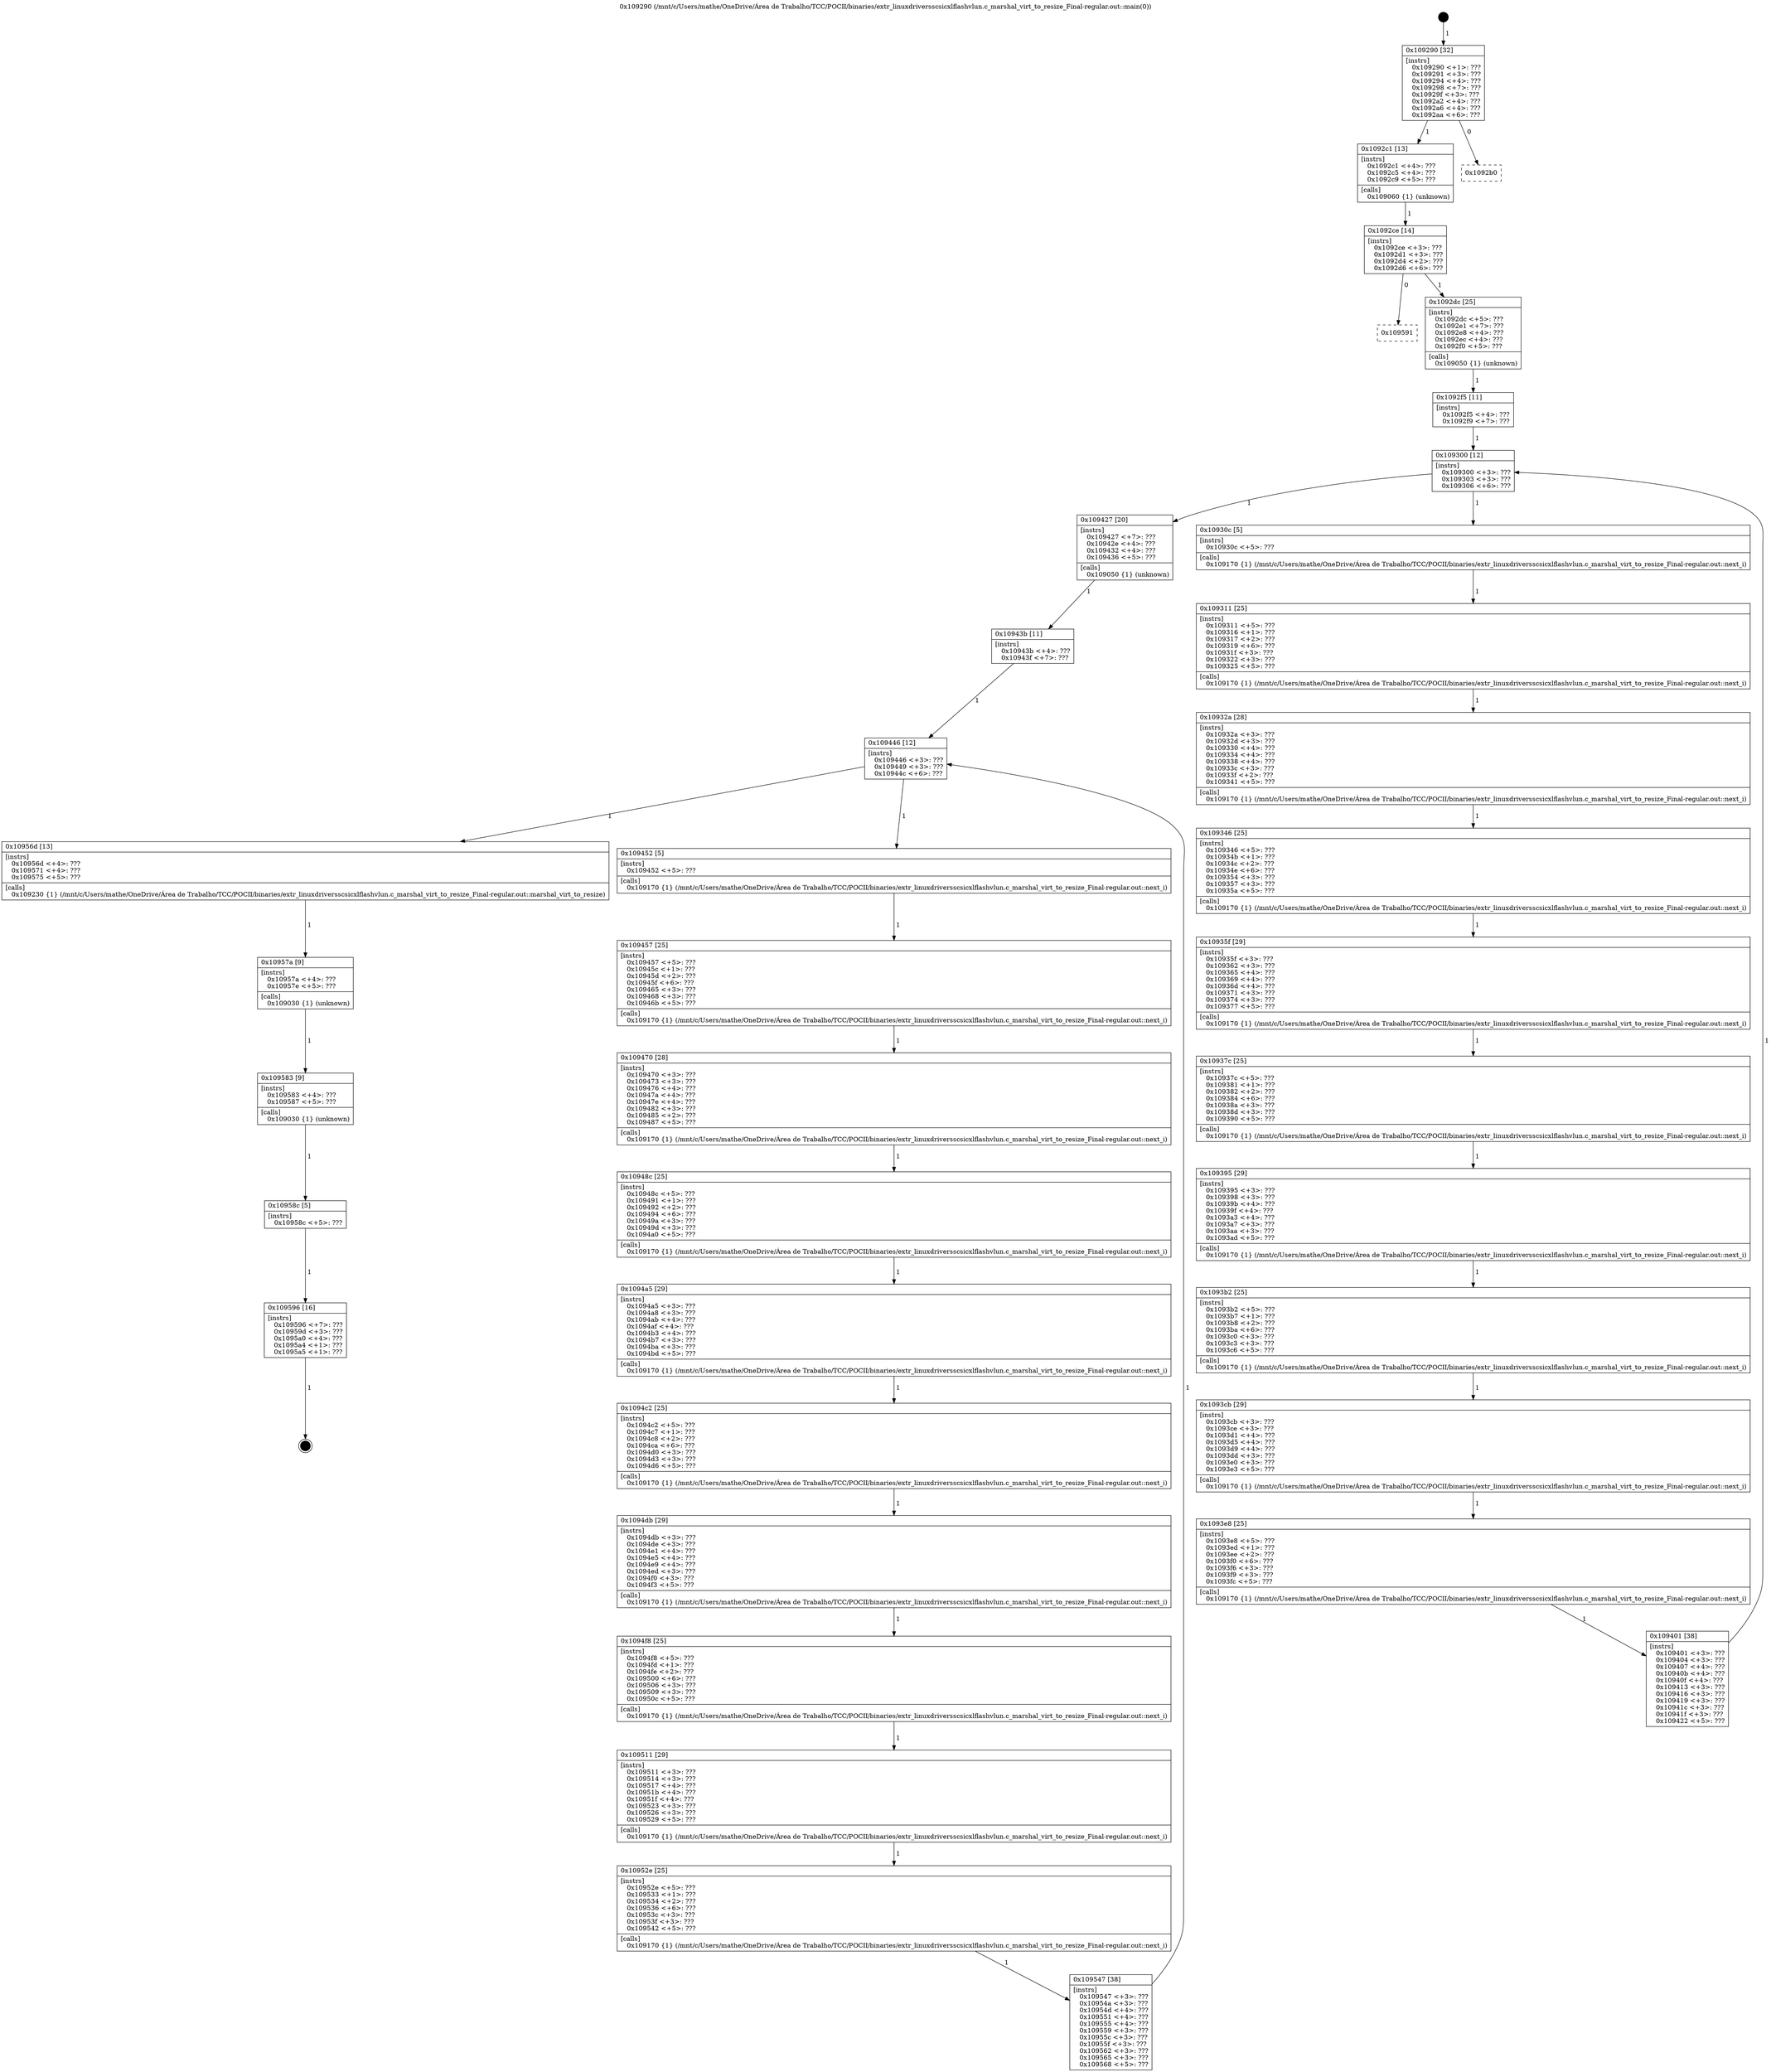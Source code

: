 digraph "0x109290" {
  label = "0x109290 (/mnt/c/Users/mathe/OneDrive/Área de Trabalho/TCC/POCII/binaries/extr_linuxdriversscsicxlflashvlun.c_marshal_virt_to_resize_Final-regular.out::main(0))"
  labelloc = "t"
  node[shape=record]

  Entry [label="",width=0.3,height=0.3,shape=circle,fillcolor=black,style=filled]
  "0x109290" [label="{
     0x109290 [32]\l
     | [instrs]\l
     &nbsp;&nbsp;0x109290 \<+1\>: ???\l
     &nbsp;&nbsp;0x109291 \<+3\>: ???\l
     &nbsp;&nbsp;0x109294 \<+4\>: ???\l
     &nbsp;&nbsp;0x109298 \<+7\>: ???\l
     &nbsp;&nbsp;0x10929f \<+3\>: ???\l
     &nbsp;&nbsp;0x1092a2 \<+4\>: ???\l
     &nbsp;&nbsp;0x1092a6 \<+4\>: ???\l
     &nbsp;&nbsp;0x1092aa \<+6\>: ???\l
  }"]
  "0x1092c1" [label="{
     0x1092c1 [13]\l
     | [instrs]\l
     &nbsp;&nbsp;0x1092c1 \<+4\>: ???\l
     &nbsp;&nbsp;0x1092c5 \<+4\>: ???\l
     &nbsp;&nbsp;0x1092c9 \<+5\>: ???\l
     | [calls]\l
     &nbsp;&nbsp;0x109060 \{1\} (unknown)\l
  }"]
  "0x1092b0" [label="{
     0x1092b0\l
  }", style=dashed]
  "0x1092ce" [label="{
     0x1092ce [14]\l
     | [instrs]\l
     &nbsp;&nbsp;0x1092ce \<+3\>: ???\l
     &nbsp;&nbsp;0x1092d1 \<+3\>: ???\l
     &nbsp;&nbsp;0x1092d4 \<+2\>: ???\l
     &nbsp;&nbsp;0x1092d6 \<+6\>: ???\l
  }"]
  "0x109591" [label="{
     0x109591\l
  }", style=dashed]
  "0x1092dc" [label="{
     0x1092dc [25]\l
     | [instrs]\l
     &nbsp;&nbsp;0x1092dc \<+5\>: ???\l
     &nbsp;&nbsp;0x1092e1 \<+7\>: ???\l
     &nbsp;&nbsp;0x1092e8 \<+4\>: ???\l
     &nbsp;&nbsp;0x1092ec \<+4\>: ???\l
     &nbsp;&nbsp;0x1092f0 \<+5\>: ???\l
     | [calls]\l
     &nbsp;&nbsp;0x109050 \{1\} (unknown)\l
  }"]
  Exit [label="",width=0.3,height=0.3,shape=circle,fillcolor=black,style=filled,peripheries=2]
  "0x109300" [label="{
     0x109300 [12]\l
     | [instrs]\l
     &nbsp;&nbsp;0x109300 \<+3\>: ???\l
     &nbsp;&nbsp;0x109303 \<+3\>: ???\l
     &nbsp;&nbsp;0x109306 \<+6\>: ???\l
  }"]
  "0x109427" [label="{
     0x109427 [20]\l
     | [instrs]\l
     &nbsp;&nbsp;0x109427 \<+7\>: ???\l
     &nbsp;&nbsp;0x10942e \<+4\>: ???\l
     &nbsp;&nbsp;0x109432 \<+4\>: ???\l
     &nbsp;&nbsp;0x109436 \<+5\>: ???\l
     | [calls]\l
     &nbsp;&nbsp;0x109050 \{1\} (unknown)\l
  }"]
  "0x10930c" [label="{
     0x10930c [5]\l
     | [instrs]\l
     &nbsp;&nbsp;0x10930c \<+5\>: ???\l
     | [calls]\l
     &nbsp;&nbsp;0x109170 \{1\} (/mnt/c/Users/mathe/OneDrive/Área de Trabalho/TCC/POCII/binaries/extr_linuxdriversscsicxlflashvlun.c_marshal_virt_to_resize_Final-regular.out::next_i)\l
  }"]
  "0x109311" [label="{
     0x109311 [25]\l
     | [instrs]\l
     &nbsp;&nbsp;0x109311 \<+5\>: ???\l
     &nbsp;&nbsp;0x109316 \<+1\>: ???\l
     &nbsp;&nbsp;0x109317 \<+2\>: ???\l
     &nbsp;&nbsp;0x109319 \<+6\>: ???\l
     &nbsp;&nbsp;0x10931f \<+3\>: ???\l
     &nbsp;&nbsp;0x109322 \<+3\>: ???\l
     &nbsp;&nbsp;0x109325 \<+5\>: ???\l
     | [calls]\l
     &nbsp;&nbsp;0x109170 \{1\} (/mnt/c/Users/mathe/OneDrive/Área de Trabalho/TCC/POCII/binaries/extr_linuxdriversscsicxlflashvlun.c_marshal_virt_to_resize_Final-regular.out::next_i)\l
  }"]
  "0x10932a" [label="{
     0x10932a [28]\l
     | [instrs]\l
     &nbsp;&nbsp;0x10932a \<+3\>: ???\l
     &nbsp;&nbsp;0x10932d \<+3\>: ???\l
     &nbsp;&nbsp;0x109330 \<+4\>: ???\l
     &nbsp;&nbsp;0x109334 \<+4\>: ???\l
     &nbsp;&nbsp;0x109338 \<+4\>: ???\l
     &nbsp;&nbsp;0x10933c \<+3\>: ???\l
     &nbsp;&nbsp;0x10933f \<+2\>: ???\l
     &nbsp;&nbsp;0x109341 \<+5\>: ???\l
     | [calls]\l
     &nbsp;&nbsp;0x109170 \{1\} (/mnt/c/Users/mathe/OneDrive/Área de Trabalho/TCC/POCII/binaries/extr_linuxdriversscsicxlflashvlun.c_marshal_virt_to_resize_Final-regular.out::next_i)\l
  }"]
  "0x109346" [label="{
     0x109346 [25]\l
     | [instrs]\l
     &nbsp;&nbsp;0x109346 \<+5\>: ???\l
     &nbsp;&nbsp;0x10934b \<+1\>: ???\l
     &nbsp;&nbsp;0x10934c \<+2\>: ???\l
     &nbsp;&nbsp;0x10934e \<+6\>: ???\l
     &nbsp;&nbsp;0x109354 \<+3\>: ???\l
     &nbsp;&nbsp;0x109357 \<+3\>: ???\l
     &nbsp;&nbsp;0x10935a \<+5\>: ???\l
     | [calls]\l
     &nbsp;&nbsp;0x109170 \{1\} (/mnt/c/Users/mathe/OneDrive/Área de Trabalho/TCC/POCII/binaries/extr_linuxdriversscsicxlflashvlun.c_marshal_virt_to_resize_Final-regular.out::next_i)\l
  }"]
  "0x10935f" [label="{
     0x10935f [29]\l
     | [instrs]\l
     &nbsp;&nbsp;0x10935f \<+3\>: ???\l
     &nbsp;&nbsp;0x109362 \<+3\>: ???\l
     &nbsp;&nbsp;0x109365 \<+4\>: ???\l
     &nbsp;&nbsp;0x109369 \<+4\>: ???\l
     &nbsp;&nbsp;0x10936d \<+4\>: ???\l
     &nbsp;&nbsp;0x109371 \<+3\>: ???\l
     &nbsp;&nbsp;0x109374 \<+3\>: ???\l
     &nbsp;&nbsp;0x109377 \<+5\>: ???\l
     | [calls]\l
     &nbsp;&nbsp;0x109170 \{1\} (/mnt/c/Users/mathe/OneDrive/Área de Trabalho/TCC/POCII/binaries/extr_linuxdriversscsicxlflashvlun.c_marshal_virt_to_resize_Final-regular.out::next_i)\l
  }"]
  "0x10937c" [label="{
     0x10937c [25]\l
     | [instrs]\l
     &nbsp;&nbsp;0x10937c \<+5\>: ???\l
     &nbsp;&nbsp;0x109381 \<+1\>: ???\l
     &nbsp;&nbsp;0x109382 \<+2\>: ???\l
     &nbsp;&nbsp;0x109384 \<+6\>: ???\l
     &nbsp;&nbsp;0x10938a \<+3\>: ???\l
     &nbsp;&nbsp;0x10938d \<+3\>: ???\l
     &nbsp;&nbsp;0x109390 \<+5\>: ???\l
     | [calls]\l
     &nbsp;&nbsp;0x109170 \{1\} (/mnt/c/Users/mathe/OneDrive/Área de Trabalho/TCC/POCII/binaries/extr_linuxdriversscsicxlflashvlun.c_marshal_virt_to_resize_Final-regular.out::next_i)\l
  }"]
  "0x109395" [label="{
     0x109395 [29]\l
     | [instrs]\l
     &nbsp;&nbsp;0x109395 \<+3\>: ???\l
     &nbsp;&nbsp;0x109398 \<+3\>: ???\l
     &nbsp;&nbsp;0x10939b \<+4\>: ???\l
     &nbsp;&nbsp;0x10939f \<+4\>: ???\l
     &nbsp;&nbsp;0x1093a3 \<+4\>: ???\l
     &nbsp;&nbsp;0x1093a7 \<+3\>: ???\l
     &nbsp;&nbsp;0x1093aa \<+3\>: ???\l
     &nbsp;&nbsp;0x1093ad \<+5\>: ???\l
     | [calls]\l
     &nbsp;&nbsp;0x109170 \{1\} (/mnt/c/Users/mathe/OneDrive/Área de Trabalho/TCC/POCII/binaries/extr_linuxdriversscsicxlflashvlun.c_marshal_virt_to_resize_Final-regular.out::next_i)\l
  }"]
  "0x1093b2" [label="{
     0x1093b2 [25]\l
     | [instrs]\l
     &nbsp;&nbsp;0x1093b2 \<+5\>: ???\l
     &nbsp;&nbsp;0x1093b7 \<+1\>: ???\l
     &nbsp;&nbsp;0x1093b8 \<+2\>: ???\l
     &nbsp;&nbsp;0x1093ba \<+6\>: ???\l
     &nbsp;&nbsp;0x1093c0 \<+3\>: ???\l
     &nbsp;&nbsp;0x1093c3 \<+3\>: ???\l
     &nbsp;&nbsp;0x1093c6 \<+5\>: ???\l
     | [calls]\l
     &nbsp;&nbsp;0x109170 \{1\} (/mnt/c/Users/mathe/OneDrive/Área de Trabalho/TCC/POCII/binaries/extr_linuxdriversscsicxlflashvlun.c_marshal_virt_to_resize_Final-regular.out::next_i)\l
  }"]
  "0x1093cb" [label="{
     0x1093cb [29]\l
     | [instrs]\l
     &nbsp;&nbsp;0x1093cb \<+3\>: ???\l
     &nbsp;&nbsp;0x1093ce \<+3\>: ???\l
     &nbsp;&nbsp;0x1093d1 \<+4\>: ???\l
     &nbsp;&nbsp;0x1093d5 \<+4\>: ???\l
     &nbsp;&nbsp;0x1093d9 \<+4\>: ???\l
     &nbsp;&nbsp;0x1093dd \<+3\>: ???\l
     &nbsp;&nbsp;0x1093e0 \<+3\>: ???\l
     &nbsp;&nbsp;0x1093e3 \<+5\>: ???\l
     | [calls]\l
     &nbsp;&nbsp;0x109170 \{1\} (/mnt/c/Users/mathe/OneDrive/Área de Trabalho/TCC/POCII/binaries/extr_linuxdriversscsicxlflashvlun.c_marshal_virt_to_resize_Final-regular.out::next_i)\l
  }"]
  "0x1093e8" [label="{
     0x1093e8 [25]\l
     | [instrs]\l
     &nbsp;&nbsp;0x1093e8 \<+5\>: ???\l
     &nbsp;&nbsp;0x1093ed \<+1\>: ???\l
     &nbsp;&nbsp;0x1093ee \<+2\>: ???\l
     &nbsp;&nbsp;0x1093f0 \<+6\>: ???\l
     &nbsp;&nbsp;0x1093f6 \<+3\>: ???\l
     &nbsp;&nbsp;0x1093f9 \<+3\>: ???\l
     &nbsp;&nbsp;0x1093fc \<+5\>: ???\l
     | [calls]\l
     &nbsp;&nbsp;0x109170 \{1\} (/mnt/c/Users/mathe/OneDrive/Área de Trabalho/TCC/POCII/binaries/extr_linuxdriversscsicxlflashvlun.c_marshal_virt_to_resize_Final-regular.out::next_i)\l
  }"]
  "0x109401" [label="{
     0x109401 [38]\l
     | [instrs]\l
     &nbsp;&nbsp;0x109401 \<+3\>: ???\l
     &nbsp;&nbsp;0x109404 \<+3\>: ???\l
     &nbsp;&nbsp;0x109407 \<+4\>: ???\l
     &nbsp;&nbsp;0x10940b \<+4\>: ???\l
     &nbsp;&nbsp;0x10940f \<+4\>: ???\l
     &nbsp;&nbsp;0x109413 \<+3\>: ???\l
     &nbsp;&nbsp;0x109416 \<+3\>: ???\l
     &nbsp;&nbsp;0x109419 \<+3\>: ???\l
     &nbsp;&nbsp;0x10941c \<+3\>: ???\l
     &nbsp;&nbsp;0x10941f \<+3\>: ???\l
     &nbsp;&nbsp;0x109422 \<+5\>: ???\l
  }"]
  "0x1092f5" [label="{
     0x1092f5 [11]\l
     | [instrs]\l
     &nbsp;&nbsp;0x1092f5 \<+4\>: ???\l
     &nbsp;&nbsp;0x1092f9 \<+7\>: ???\l
  }"]
  "0x109446" [label="{
     0x109446 [12]\l
     | [instrs]\l
     &nbsp;&nbsp;0x109446 \<+3\>: ???\l
     &nbsp;&nbsp;0x109449 \<+3\>: ???\l
     &nbsp;&nbsp;0x10944c \<+6\>: ???\l
  }"]
  "0x10956d" [label="{
     0x10956d [13]\l
     | [instrs]\l
     &nbsp;&nbsp;0x10956d \<+4\>: ???\l
     &nbsp;&nbsp;0x109571 \<+4\>: ???\l
     &nbsp;&nbsp;0x109575 \<+5\>: ???\l
     | [calls]\l
     &nbsp;&nbsp;0x109230 \{1\} (/mnt/c/Users/mathe/OneDrive/Área de Trabalho/TCC/POCII/binaries/extr_linuxdriversscsicxlflashvlun.c_marshal_virt_to_resize_Final-regular.out::marshal_virt_to_resize)\l
  }"]
  "0x109452" [label="{
     0x109452 [5]\l
     | [instrs]\l
     &nbsp;&nbsp;0x109452 \<+5\>: ???\l
     | [calls]\l
     &nbsp;&nbsp;0x109170 \{1\} (/mnt/c/Users/mathe/OneDrive/Área de Trabalho/TCC/POCII/binaries/extr_linuxdriversscsicxlflashvlun.c_marshal_virt_to_resize_Final-regular.out::next_i)\l
  }"]
  "0x109457" [label="{
     0x109457 [25]\l
     | [instrs]\l
     &nbsp;&nbsp;0x109457 \<+5\>: ???\l
     &nbsp;&nbsp;0x10945c \<+1\>: ???\l
     &nbsp;&nbsp;0x10945d \<+2\>: ???\l
     &nbsp;&nbsp;0x10945f \<+6\>: ???\l
     &nbsp;&nbsp;0x109465 \<+3\>: ???\l
     &nbsp;&nbsp;0x109468 \<+3\>: ???\l
     &nbsp;&nbsp;0x10946b \<+5\>: ???\l
     | [calls]\l
     &nbsp;&nbsp;0x109170 \{1\} (/mnt/c/Users/mathe/OneDrive/Área de Trabalho/TCC/POCII/binaries/extr_linuxdriversscsicxlflashvlun.c_marshal_virt_to_resize_Final-regular.out::next_i)\l
  }"]
  "0x109470" [label="{
     0x109470 [28]\l
     | [instrs]\l
     &nbsp;&nbsp;0x109470 \<+3\>: ???\l
     &nbsp;&nbsp;0x109473 \<+3\>: ???\l
     &nbsp;&nbsp;0x109476 \<+4\>: ???\l
     &nbsp;&nbsp;0x10947a \<+4\>: ???\l
     &nbsp;&nbsp;0x10947e \<+4\>: ???\l
     &nbsp;&nbsp;0x109482 \<+3\>: ???\l
     &nbsp;&nbsp;0x109485 \<+2\>: ???\l
     &nbsp;&nbsp;0x109487 \<+5\>: ???\l
     | [calls]\l
     &nbsp;&nbsp;0x109170 \{1\} (/mnt/c/Users/mathe/OneDrive/Área de Trabalho/TCC/POCII/binaries/extr_linuxdriversscsicxlflashvlun.c_marshal_virt_to_resize_Final-regular.out::next_i)\l
  }"]
  "0x10948c" [label="{
     0x10948c [25]\l
     | [instrs]\l
     &nbsp;&nbsp;0x10948c \<+5\>: ???\l
     &nbsp;&nbsp;0x109491 \<+1\>: ???\l
     &nbsp;&nbsp;0x109492 \<+2\>: ???\l
     &nbsp;&nbsp;0x109494 \<+6\>: ???\l
     &nbsp;&nbsp;0x10949a \<+3\>: ???\l
     &nbsp;&nbsp;0x10949d \<+3\>: ???\l
     &nbsp;&nbsp;0x1094a0 \<+5\>: ???\l
     | [calls]\l
     &nbsp;&nbsp;0x109170 \{1\} (/mnt/c/Users/mathe/OneDrive/Área de Trabalho/TCC/POCII/binaries/extr_linuxdriversscsicxlflashvlun.c_marshal_virt_to_resize_Final-regular.out::next_i)\l
  }"]
  "0x1094a5" [label="{
     0x1094a5 [29]\l
     | [instrs]\l
     &nbsp;&nbsp;0x1094a5 \<+3\>: ???\l
     &nbsp;&nbsp;0x1094a8 \<+3\>: ???\l
     &nbsp;&nbsp;0x1094ab \<+4\>: ???\l
     &nbsp;&nbsp;0x1094af \<+4\>: ???\l
     &nbsp;&nbsp;0x1094b3 \<+4\>: ???\l
     &nbsp;&nbsp;0x1094b7 \<+3\>: ???\l
     &nbsp;&nbsp;0x1094ba \<+3\>: ???\l
     &nbsp;&nbsp;0x1094bd \<+5\>: ???\l
     | [calls]\l
     &nbsp;&nbsp;0x109170 \{1\} (/mnt/c/Users/mathe/OneDrive/Área de Trabalho/TCC/POCII/binaries/extr_linuxdriversscsicxlflashvlun.c_marshal_virt_to_resize_Final-regular.out::next_i)\l
  }"]
  "0x1094c2" [label="{
     0x1094c2 [25]\l
     | [instrs]\l
     &nbsp;&nbsp;0x1094c2 \<+5\>: ???\l
     &nbsp;&nbsp;0x1094c7 \<+1\>: ???\l
     &nbsp;&nbsp;0x1094c8 \<+2\>: ???\l
     &nbsp;&nbsp;0x1094ca \<+6\>: ???\l
     &nbsp;&nbsp;0x1094d0 \<+3\>: ???\l
     &nbsp;&nbsp;0x1094d3 \<+3\>: ???\l
     &nbsp;&nbsp;0x1094d6 \<+5\>: ???\l
     | [calls]\l
     &nbsp;&nbsp;0x109170 \{1\} (/mnt/c/Users/mathe/OneDrive/Área de Trabalho/TCC/POCII/binaries/extr_linuxdriversscsicxlflashvlun.c_marshal_virt_to_resize_Final-regular.out::next_i)\l
  }"]
  "0x1094db" [label="{
     0x1094db [29]\l
     | [instrs]\l
     &nbsp;&nbsp;0x1094db \<+3\>: ???\l
     &nbsp;&nbsp;0x1094de \<+3\>: ???\l
     &nbsp;&nbsp;0x1094e1 \<+4\>: ???\l
     &nbsp;&nbsp;0x1094e5 \<+4\>: ???\l
     &nbsp;&nbsp;0x1094e9 \<+4\>: ???\l
     &nbsp;&nbsp;0x1094ed \<+3\>: ???\l
     &nbsp;&nbsp;0x1094f0 \<+3\>: ???\l
     &nbsp;&nbsp;0x1094f3 \<+5\>: ???\l
     | [calls]\l
     &nbsp;&nbsp;0x109170 \{1\} (/mnt/c/Users/mathe/OneDrive/Área de Trabalho/TCC/POCII/binaries/extr_linuxdriversscsicxlflashvlun.c_marshal_virt_to_resize_Final-regular.out::next_i)\l
  }"]
  "0x1094f8" [label="{
     0x1094f8 [25]\l
     | [instrs]\l
     &nbsp;&nbsp;0x1094f8 \<+5\>: ???\l
     &nbsp;&nbsp;0x1094fd \<+1\>: ???\l
     &nbsp;&nbsp;0x1094fe \<+2\>: ???\l
     &nbsp;&nbsp;0x109500 \<+6\>: ???\l
     &nbsp;&nbsp;0x109506 \<+3\>: ???\l
     &nbsp;&nbsp;0x109509 \<+3\>: ???\l
     &nbsp;&nbsp;0x10950c \<+5\>: ???\l
     | [calls]\l
     &nbsp;&nbsp;0x109170 \{1\} (/mnt/c/Users/mathe/OneDrive/Área de Trabalho/TCC/POCII/binaries/extr_linuxdriversscsicxlflashvlun.c_marshal_virt_to_resize_Final-regular.out::next_i)\l
  }"]
  "0x109511" [label="{
     0x109511 [29]\l
     | [instrs]\l
     &nbsp;&nbsp;0x109511 \<+3\>: ???\l
     &nbsp;&nbsp;0x109514 \<+3\>: ???\l
     &nbsp;&nbsp;0x109517 \<+4\>: ???\l
     &nbsp;&nbsp;0x10951b \<+4\>: ???\l
     &nbsp;&nbsp;0x10951f \<+4\>: ???\l
     &nbsp;&nbsp;0x109523 \<+3\>: ???\l
     &nbsp;&nbsp;0x109526 \<+3\>: ???\l
     &nbsp;&nbsp;0x109529 \<+5\>: ???\l
     | [calls]\l
     &nbsp;&nbsp;0x109170 \{1\} (/mnt/c/Users/mathe/OneDrive/Área de Trabalho/TCC/POCII/binaries/extr_linuxdriversscsicxlflashvlun.c_marshal_virt_to_resize_Final-regular.out::next_i)\l
  }"]
  "0x10952e" [label="{
     0x10952e [25]\l
     | [instrs]\l
     &nbsp;&nbsp;0x10952e \<+5\>: ???\l
     &nbsp;&nbsp;0x109533 \<+1\>: ???\l
     &nbsp;&nbsp;0x109534 \<+2\>: ???\l
     &nbsp;&nbsp;0x109536 \<+6\>: ???\l
     &nbsp;&nbsp;0x10953c \<+3\>: ???\l
     &nbsp;&nbsp;0x10953f \<+3\>: ???\l
     &nbsp;&nbsp;0x109542 \<+5\>: ???\l
     | [calls]\l
     &nbsp;&nbsp;0x109170 \{1\} (/mnt/c/Users/mathe/OneDrive/Área de Trabalho/TCC/POCII/binaries/extr_linuxdriversscsicxlflashvlun.c_marshal_virt_to_resize_Final-regular.out::next_i)\l
  }"]
  "0x109547" [label="{
     0x109547 [38]\l
     | [instrs]\l
     &nbsp;&nbsp;0x109547 \<+3\>: ???\l
     &nbsp;&nbsp;0x10954a \<+3\>: ???\l
     &nbsp;&nbsp;0x10954d \<+4\>: ???\l
     &nbsp;&nbsp;0x109551 \<+4\>: ???\l
     &nbsp;&nbsp;0x109555 \<+4\>: ???\l
     &nbsp;&nbsp;0x109559 \<+3\>: ???\l
     &nbsp;&nbsp;0x10955c \<+3\>: ???\l
     &nbsp;&nbsp;0x10955f \<+3\>: ???\l
     &nbsp;&nbsp;0x109562 \<+3\>: ???\l
     &nbsp;&nbsp;0x109565 \<+3\>: ???\l
     &nbsp;&nbsp;0x109568 \<+5\>: ???\l
  }"]
  "0x10943b" [label="{
     0x10943b [11]\l
     | [instrs]\l
     &nbsp;&nbsp;0x10943b \<+4\>: ???\l
     &nbsp;&nbsp;0x10943f \<+7\>: ???\l
  }"]
  "0x10957a" [label="{
     0x10957a [9]\l
     | [instrs]\l
     &nbsp;&nbsp;0x10957a \<+4\>: ???\l
     &nbsp;&nbsp;0x10957e \<+5\>: ???\l
     | [calls]\l
     &nbsp;&nbsp;0x109030 \{1\} (unknown)\l
  }"]
  "0x109583" [label="{
     0x109583 [9]\l
     | [instrs]\l
     &nbsp;&nbsp;0x109583 \<+4\>: ???\l
     &nbsp;&nbsp;0x109587 \<+5\>: ???\l
     | [calls]\l
     &nbsp;&nbsp;0x109030 \{1\} (unknown)\l
  }"]
  "0x10958c" [label="{
     0x10958c [5]\l
     | [instrs]\l
     &nbsp;&nbsp;0x10958c \<+5\>: ???\l
  }"]
  "0x109596" [label="{
     0x109596 [16]\l
     | [instrs]\l
     &nbsp;&nbsp;0x109596 \<+7\>: ???\l
     &nbsp;&nbsp;0x10959d \<+3\>: ???\l
     &nbsp;&nbsp;0x1095a0 \<+4\>: ???\l
     &nbsp;&nbsp;0x1095a4 \<+1\>: ???\l
     &nbsp;&nbsp;0x1095a5 \<+1\>: ???\l
  }"]
  Entry -> "0x109290" [label=" 1"]
  "0x109290" -> "0x1092c1" [label=" 1"]
  "0x109290" -> "0x1092b0" [label=" 0"]
  "0x1092c1" -> "0x1092ce" [label=" 1"]
  "0x1092ce" -> "0x109591" [label=" 0"]
  "0x1092ce" -> "0x1092dc" [label=" 1"]
  "0x109596" -> Exit [label=" 1"]
  "0x1092dc" -> "0x1092f5" [label=" 1"]
  "0x109300" -> "0x109427" [label=" 1"]
  "0x109300" -> "0x10930c" [label=" 1"]
  "0x10930c" -> "0x109311" [label=" 1"]
  "0x109311" -> "0x10932a" [label=" 1"]
  "0x10932a" -> "0x109346" [label=" 1"]
  "0x109346" -> "0x10935f" [label=" 1"]
  "0x10935f" -> "0x10937c" [label=" 1"]
  "0x10937c" -> "0x109395" [label=" 1"]
  "0x109395" -> "0x1093b2" [label=" 1"]
  "0x1093b2" -> "0x1093cb" [label=" 1"]
  "0x1093cb" -> "0x1093e8" [label=" 1"]
  "0x1093e8" -> "0x109401" [label=" 1"]
  "0x1092f5" -> "0x109300" [label=" 1"]
  "0x109401" -> "0x109300" [label=" 1"]
  "0x109427" -> "0x10943b" [label=" 1"]
  "0x109446" -> "0x10956d" [label=" 1"]
  "0x109446" -> "0x109452" [label=" 1"]
  "0x109452" -> "0x109457" [label=" 1"]
  "0x109457" -> "0x109470" [label=" 1"]
  "0x109470" -> "0x10948c" [label=" 1"]
  "0x10948c" -> "0x1094a5" [label=" 1"]
  "0x1094a5" -> "0x1094c2" [label=" 1"]
  "0x1094c2" -> "0x1094db" [label=" 1"]
  "0x1094db" -> "0x1094f8" [label=" 1"]
  "0x1094f8" -> "0x109511" [label=" 1"]
  "0x109511" -> "0x10952e" [label=" 1"]
  "0x10952e" -> "0x109547" [label=" 1"]
  "0x10943b" -> "0x109446" [label=" 1"]
  "0x109547" -> "0x109446" [label=" 1"]
  "0x10956d" -> "0x10957a" [label=" 1"]
  "0x10957a" -> "0x109583" [label=" 1"]
  "0x109583" -> "0x10958c" [label=" 1"]
  "0x10958c" -> "0x109596" [label=" 1"]
}
